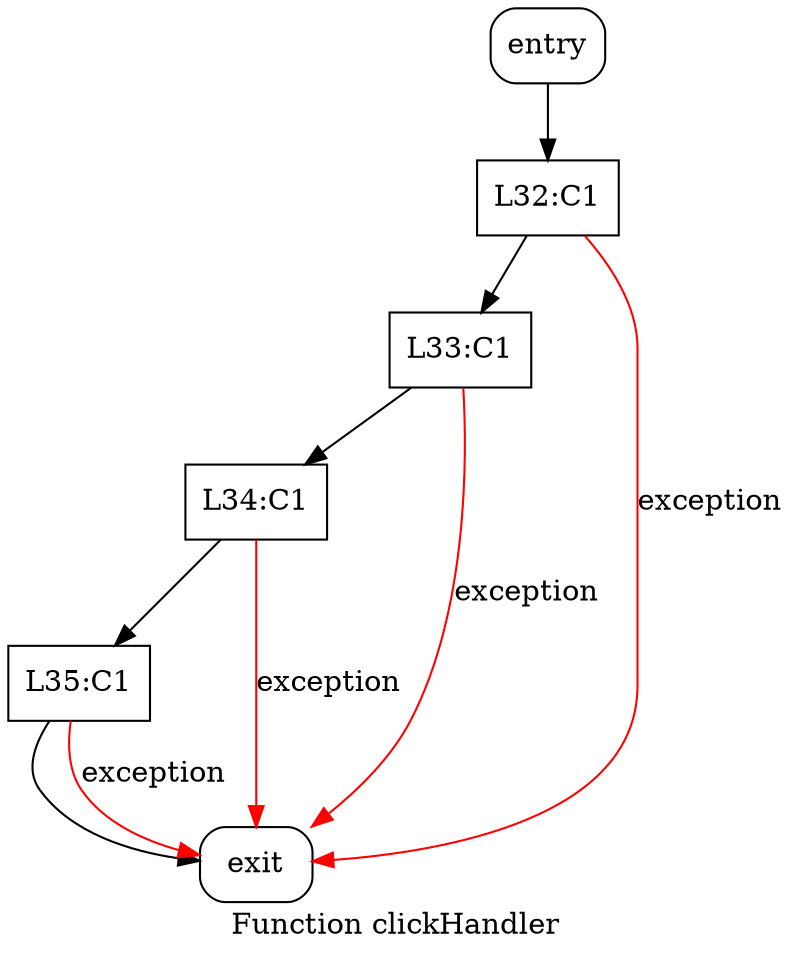digraph CFG {
node [shape="box"]
label = "Function clickHandler"
n23 [label="entry", style="rounded"]
n24 [label="L32:C1"]
n25 [label="L33:C1"]
n26 [label="L34:C1"]
n27 [label="L35:C1"]
n28 [label="exit", style="rounded"]
n23 -> n24 []
n24 -> n25 []
n24 -> n28 [color="red", label="exception"]
n25 -> n26 []
n25 -> n28 [color="red", label="exception"]
n26 -> n27 []
n26 -> n28 [color="red", label="exception"]
n27 -> n28 []
n27 -> n28 [color="red", label="exception"]
}